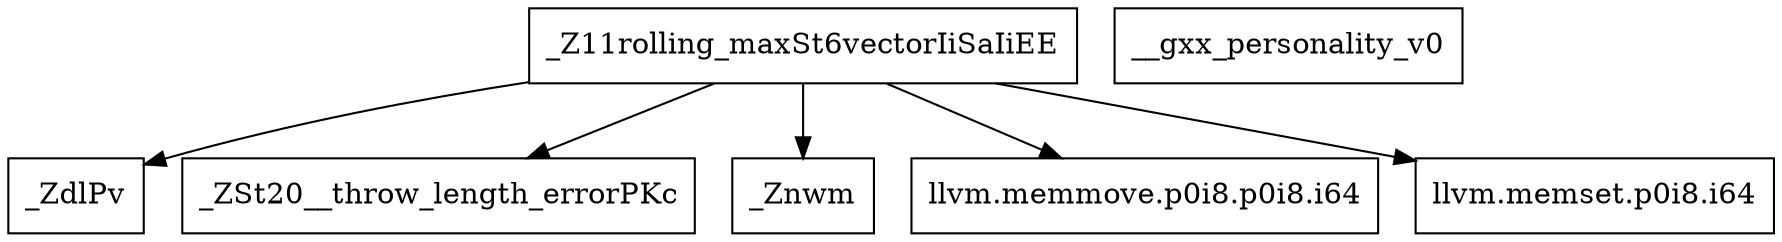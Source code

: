 digraph CallGraph {
    // Nodes
    node [shape=box];
    _Z11rolling_maxSt6vectorIiSaIiEE [label="_Z11rolling_maxSt6vectorIiSaIiEE"];
    __gxx_personality_v0 [label="__gxx_personality_v0"];
    _ZdlPv [label="_ZdlPv"];
    _ZSt20__throw_length_errorPKc [label="_ZSt20__throw_length_errorPKc"];
    _Znwm [label="_Znwm"];
    llvm_memmove_p0i8_p0i8_i64 [label="llvm.memmove.p0i8.p0i8.i64"];
    llvm_memset_p0i8_i64 [label="llvm.memset.p0i8.i64"];

    // Edges
    _Z11rolling_maxSt6vectorIiSaIiEE -> llvm_memset_p0i8_i64;
    _Z11rolling_maxSt6vectorIiSaIiEE -> _ZSt20__throw_length_errorPKc;
    _Z11rolling_maxSt6vectorIiSaIiEE -> _Znwm;
    _Z11rolling_maxSt6vectorIiSaIiEE -> _ZdlPv;
    _Z11rolling_maxSt6vectorIiSaIiEE -> llvm_memmove_p0i8_p0i8_i64;
}
